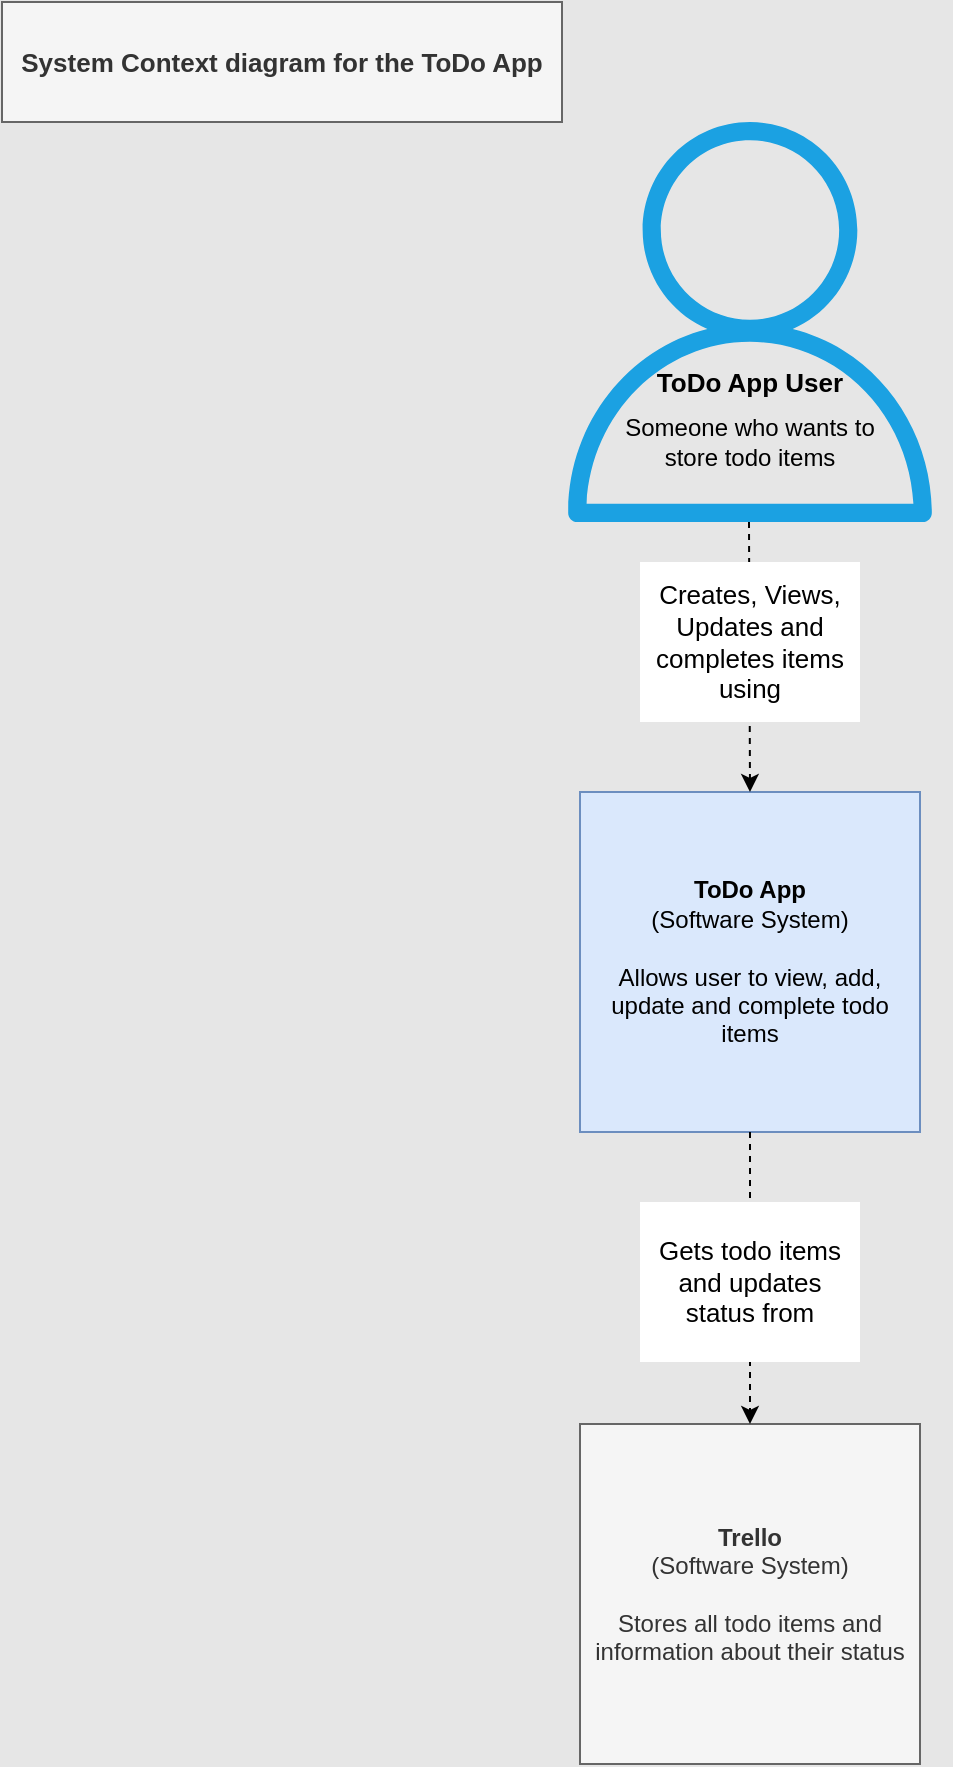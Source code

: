 <mxfile version="14.2.9" type="device"><diagram id="C5RBs43oDa-KdzZeNtuy" name="Page-1"><mxGraphModel dx="1422" dy="772" grid="0" gridSize="10" guides="1" tooltips="1" connect="1" arrows="1" fold="1" page="1" pageScale="1" pageWidth="827" pageHeight="1169" background="#E6E6E6" math="0" shadow="0"><root><mxCell id="WIyWlLk6GJQsqaUBKTNV-0"/><mxCell id="WIyWlLk6GJQsqaUBKTNV-1" parent="WIyWlLk6GJQsqaUBKTNV-0"/><mxCell id="r4TP_vMyvJ7hRHUIoSs1-7" value="" style="outlineConnect=0;fontColor=#ffffff;fillColor=#1ba1e2;dashed=0;verticalLabelPosition=bottom;verticalAlign=top;align=center;html=1;fontSize=12;fontStyle=0;aspect=fixed;pointerEvents=1;shape=mxgraph.aws4.user;shadow=0;strokeColor=#006EAF;" parent="WIyWlLk6GJQsqaUBKTNV-1" vertex="1"><mxGeometry x="314" y="100" width="200" height="200" as="geometry"/></mxCell><mxCell id="r4TP_vMyvJ7hRHUIoSs1-8" value="&lt;b&gt;ToDo App&lt;/b&gt;&lt;br&gt;(Software System)&lt;br&gt;&lt;br&gt;Allows user to view, add, update and complete todo items" style="whiteSpace=wrap;html=1;aspect=fixed;fillColor=#dae8fc;strokeColor=#6c8ebf;" parent="WIyWlLk6GJQsqaUBKTNV-1" vertex="1"><mxGeometry x="329" y="435" width="170" height="170" as="geometry"/></mxCell><mxCell id="r4TP_vMyvJ7hRHUIoSs1-10" value="&lt;b&gt;Trello&lt;/b&gt;&lt;br&gt;(Software System)&lt;br&gt;&lt;br&gt;Stores all todo items and information about their status" style="whiteSpace=wrap;html=1;aspect=fixed;fillColor=#f5f5f5;strokeColor=#666666;fontColor=#333333;" parent="WIyWlLk6GJQsqaUBKTNV-1" vertex="1"><mxGeometry x="329" y="751" width="170" height="170" as="geometry"/></mxCell><mxCell id="r4TP_vMyvJ7hRHUIoSs1-11" value="" style="endArrow=classic;html=1;entryX=0.5;entryY=0;entryDx=0;entryDy=0;exitX=0.5;exitY=1;exitDx=0;exitDy=0;dashed=1;" parent="WIyWlLk6GJQsqaUBKTNV-1" source="r4TP_vMyvJ7hRHUIoSs1-8" target="r4TP_vMyvJ7hRHUIoSs1-10" edge="1"><mxGeometry width="50" height="50" relative="1" as="geometry"><mxPoint x="464" y="510" as="sourcePoint"/><mxPoint x="514" y="460" as="targetPoint"/></mxGeometry></mxCell><mxCell id="r4TP_vMyvJ7hRHUIoSs1-12" value="" style="endArrow=classic;html=1;exitX=0.5;exitY=1;exitDx=0;exitDy=0;dashed=1;entryX=0.5;entryY=0;entryDx=0;entryDy=0;" parent="WIyWlLk6GJQsqaUBKTNV-1" target="r4TP_vMyvJ7hRHUIoSs1-8" edge="1"><mxGeometry width="50" height="50" relative="1" as="geometry"><mxPoint x="413.5" y="300" as="sourcePoint"/><mxPoint x="414" y="390" as="targetPoint"/></mxGeometry></mxCell><mxCell id="r4TP_vMyvJ7hRHUIoSs1-13" value="ToDo App User" style="text;html=1;strokeColor=none;align=center;verticalAlign=middle;whiteSpace=wrap;rounded=0;shadow=0;fontStyle=1;fontSize=13;" parent="WIyWlLk6GJQsqaUBKTNV-1" vertex="1"><mxGeometry x="364" y="220" width="100" height="20" as="geometry"/></mxCell><mxCell id="r4TP_vMyvJ7hRHUIoSs1-14" value="&#10;&#10;&lt;span style=&quot;font-family: helvetica; font-size: 12px; font-style: normal; font-weight: 400; letter-spacing: normal; text-align: center; text-indent: 0px; text-transform: none; word-spacing: 0px; display: inline; float: none;&quot;&gt;Someone who wants to store todo items&lt;/span&gt;&#10;&#10;" style="text;html=1;strokeColor=none;align=center;verticalAlign=middle;whiteSpace=wrap;rounded=0;shadow=0;fontStyle=1;labelBackgroundColor=none;" parent="WIyWlLk6GJQsqaUBKTNV-1" vertex="1"><mxGeometry x="349" y="250" width="130" height="20" as="geometry"/></mxCell><mxCell id="r4TP_vMyvJ7hRHUIoSs1-15" value="Creates, Views, Updates and completes items using" style="text;html=1;align=center;verticalAlign=middle;whiteSpace=wrap;rounded=0;shadow=0;fontSize=13;fillColor=#ffffff;" parent="WIyWlLk6GJQsqaUBKTNV-1" vertex="1"><mxGeometry x="359" y="320" width="110" height="80" as="geometry"/></mxCell><mxCell id="GTfLgbZebdLqDE7aLvKk-0" value="Gets todo items and updates status from" style="text;html=1;align=center;verticalAlign=middle;whiteSpace=wrap;rounded=0;shadow=0;fontSize=13;fillColor=#ffffff;" vertex="1" parent="WIyWlLk6GJQsqaUBKTNV-1"><mxGeometry x="359" y="640" width="110" height="80" as="geometry"/></mxCell><mxCell id="GTfLgbZebdLqDE7aLvKk-1" value="&lt;b&gt;System Context diagram for the ToDo App&lt;/b&gt;" style="text;html=1;align=center;verticalAlign=middle;whiteSpace=wrap;rounded=0;shadow=0;fontSize=13;fillColor=#f5f5f5;labelBackgroundColor=none;strokeColor=#666666;fontColor=#333333;" vertex="1" parent="WIyWlLk6GJQsqaUBKTNV-1"><mxGeometry x="40" y="40" width="280" height="60" as="geometry"/></mxCell></root></mxGraphModel></diagram></mxfile>